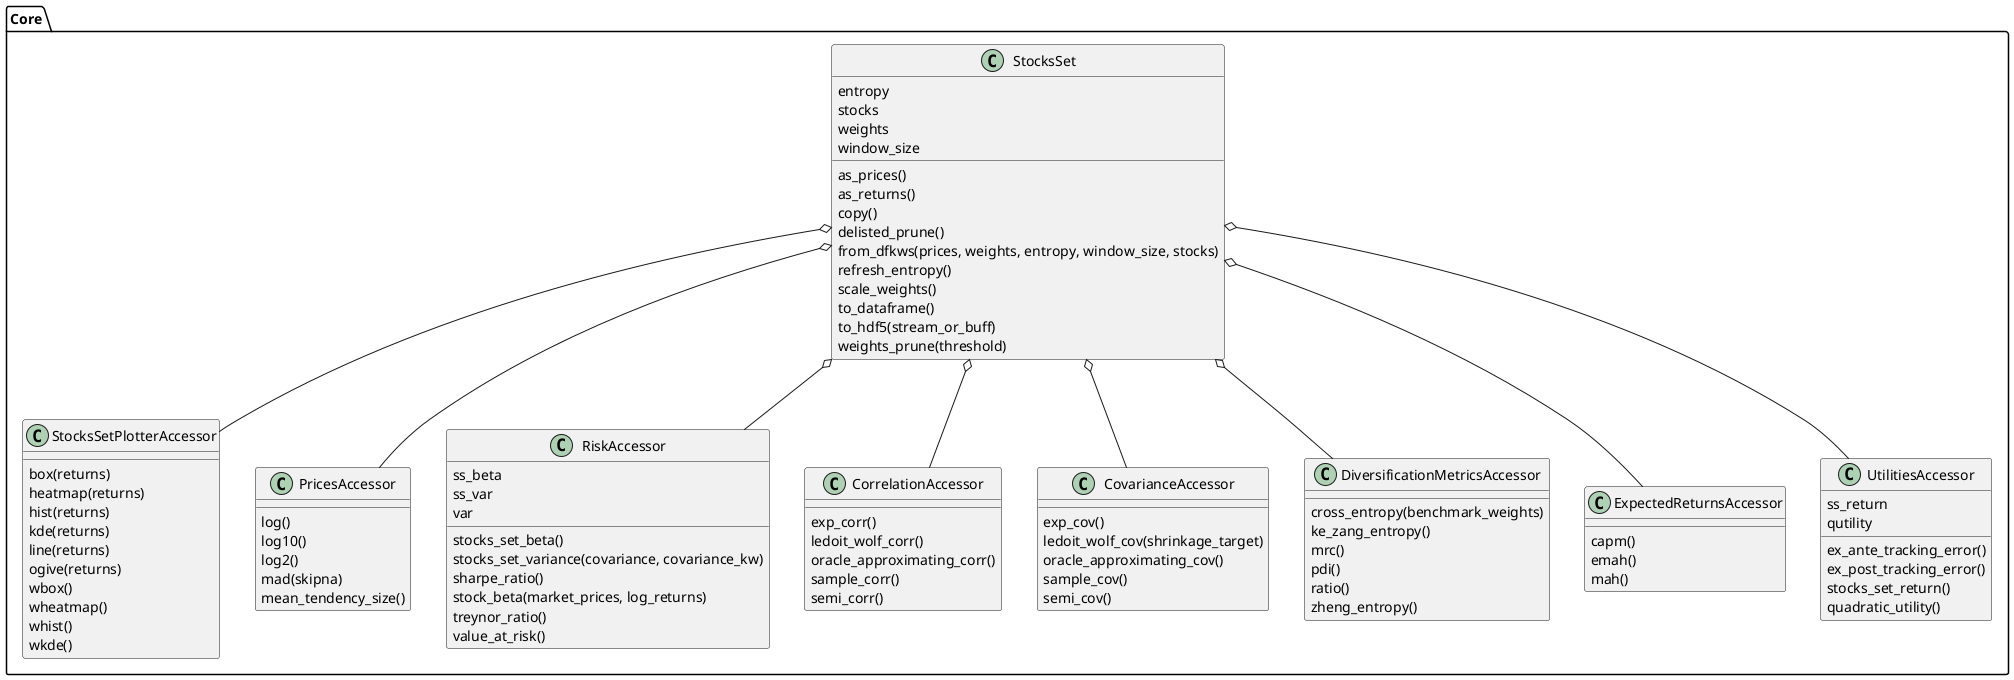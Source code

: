 @startuml classes_core
set namespaceSeparator none
package Core{

  class "StocksSet" as garpar.core.stocks_set.StocksSet {
    entropy
    stocks
    weights
    window_size
    as_prices()
    as_returns()
    copy()
    delisted_prune()
    from_dfkws(prices, weights, entropy, window_size, stocks)
    refresh_entropy()
    scale_weights()
    to_dataframe()
    to_hdf5(stream_or_buff)
    weights_prune(threshold)
  }
  class "StocksSetPlotterAccessor" as garpar.core.plot_acc.StocksSetPlotterAccessor {
    box(returns)
    heatmap(returns)
    hist(returns)
    kde(returns)
    line(returns)
    ogive(returns)
    wbox()
    wheatmap()
    whist()
    wkde()
  }
  class "PricesAccessor" as garpar.core.prices_acc.PricesAccessor {
    log()
    log10()
    log2()
    mad(skipna)
    mean_tendency_size()
  }
  class "RiskAccessor" as garpar.core.risk_acc.RiskAccessor {
    ss_beta
    ss_var
    var
    stocks_set_beta()
    stocks_set_variance(covariance, covariance_kw)
    sharpe_ratio()
    stock_beta(market_prices, log_returns)
    treynor_ratio()
    value_at_risk()
  }
  class "CorrelationAccessor" as garpar.core.covcorr_acc.CorrelationAccessor {
    exp_corr()
    ledoit_wolf_corr()
    oracle_approximating_corr()
    sample_corr()
    semi_corr()
  }
  class "CovarianceAccessor" as garpar.core.covcorr_acc.CovarianceAccessor {
    exp_cov()
    ledoit_wolf_cov(shrinkage_target)
    oracle_approximating_cov()
    sample_cov()
    semi_cov()
  }
  class "DiversificationMetricsAccessor" as garpar.core.div_acc.DiversificationMetricsAccessor {
    cross_entropy(benchmark_weights)
    ke_zang_entropy()
    mrc()
    pdi()
    ratio()
    zheng_entropy()
  }
  class "ExpectedReturnsAccessor" as garpar.core.ereturns_acc.ExpectedReturnsAccessor {
    capm()
    emah()
    mah()
  }
  class "UtilitiesAccessor" as garpar.core.utilities_acc.UtilitiesAccessor {
    ss_return
    qutility
    ex_ante_tracking_error()
    ex_post_tracking_error()
    stocks_set_return()
    quadratic_utility()
  }
}

garpar.core.stocks_set.StocksSet o-- garpar.core.div_acc.DiversificationMetricsAccessor
garpar.core.stocks_set.StocksSet o-- garpar.core.plot_acc.StocksSetPlotterAccessor
garpar.core.stocks_set.StocksSet o-- garpar.core.risk_acc.RiskAccessor
garpar.core.stocks_set.StocksSet o-- garpar.core.prices_acc.PricesAccessor
garpar.core.stocks_set.StocksSet o-- garpar.core.covcorr_acc.CovarianceAccessor
garpar.core.stocks_set.StocksSet o-- garpar.core.covcorr_acc.CorrelationAccessor
garpar.core.stocks_set.StocksSet o-- garpar.core.ereturns_acc.ExpectedReturnsAccessor
garpar.core.stocks_set.StocksSet o-- garpar.core.utilities_acc.UtilitiesAccessor

@enduml

